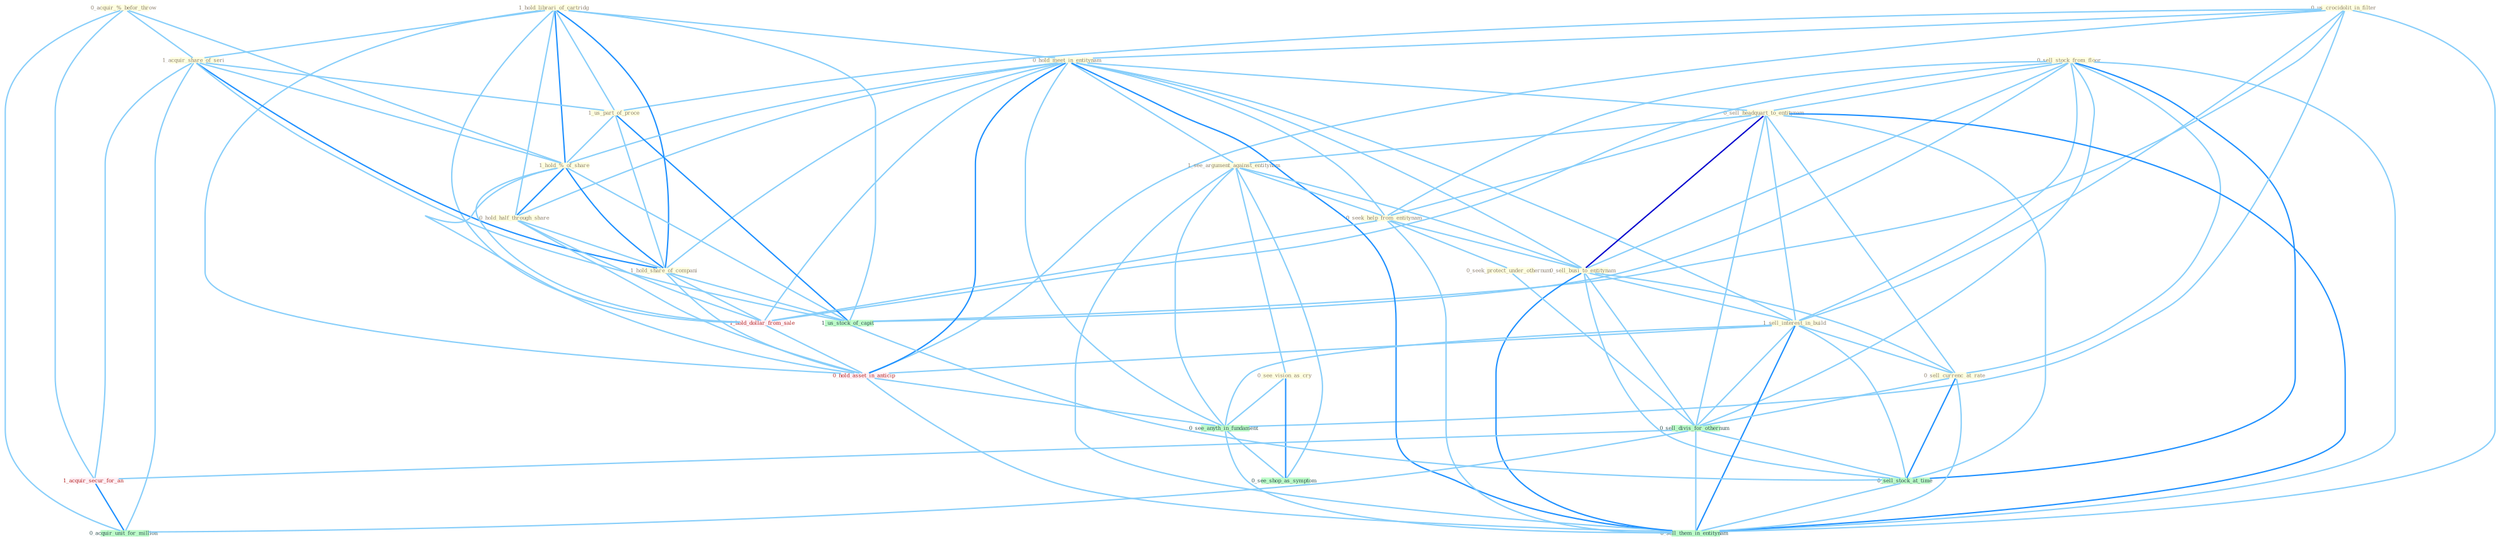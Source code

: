 Graph G{ 
    node
    [shape=polygon,style=filled,width=.5,height=.06,color="#BDFCC9",fixedsize=true,fontsize=4,
    fontcolor="#2f4f4f"];
    {node
    [color="#ffffe0", fontcolor="#8b7d6b"] "0_acquir_%_befor_throw " "0_sell_stock_from_floor " "0_us_crocidolit_in_filter " "1_hold_librari_of_cartridg " "1_acquir_share_of_seri " "0_hold_meet_in_entitynam " "0_sell_headquart_to_entitynam " "1_us_part_of_proce " "1_see_argument_against_entitynam " "0_seek_help_from_entitynam " "1_hold_%_of_share " "0_hold_half_through_share " "1_hold_share_of_compani " "0_sell_busi_to_entitynam " "0_see_vision_as_cry " "1_sell_interest_in_build " "0_sell_currenc_at_rate " "0_seek_protect_under_othernum "}
{node [color="#fff0f5", fontcolor="#b22222"] "1_acquir_secur_for_an " "1_hold_dollar_from_sale " "0_hold_asset_in_anticip "}
edge [color="#B0E2FF"];

	"0_acquir_%_befor_throw " -- "1_acquir_share_of_seri " [w="1", color="#87cefa" ];
	"0_acquir_%_befor_throw " -- "1_hold_%_of_share " [w="1", color="#87cefa" ];
	"0_acquir_%_befor_throw " -- "1_acquir_secur_for_an " [w="1", color="#87cefa" ];
	"0_acquir_%_befor_throw " -- "0_acquir_unit_for_million " [w="1", color="#87cefa" ];
	"0_sell_stock_from_floor " -- "0_sell_headquart_to_entitynam " [w="1", color="#87cefa" ];
	"0_sell_stock_from_floor " -- "0_seek_help_from_entitynam " [w="1", color="#87cefa" ];
	"0_sell_stock_from_floor " -- "0_sell_busi_to_entitynam " [w="1", color="#87cefa" ];
	"0_sell_stock_from_floor " -- "1_sell_interest_in_build " [w="1", color="#87cefa" ];
	"0_sell_stock_from_floor " -- "0_sell_currenc_at_rate " [w="1", color="#87cefa" ];
	"0_sell_stock_from_floor " -- "0_sell_divis_for_othernum " [w="1", color="#87cefa" ];
	"0_sell_stock_from_floor " -- "1_us_stock_of_capit " [w="1", color="#87cefa" ];
	"0_sell_stock_from_floor " -- "1_hold_dollar_from_sale " [w="1", color="#87cefa" ];
	"0_sell_stock_from_floor " -- "0_sell_stock_at_time " [w="2", color="#1e90ff" , len=0.8];
	"0_sell_stock_from_floor " -- "0_sell_them_in_entitynam " [w="1", color="#87cefa" ];
	"0_us_crocidolit_in_filter " -- "0_hold_meet_in_entitynam " [w="1", color="#87cefa" ];
	"0_us_crocidolit_in_filter " -- "1_us_part_of_proce " [w="1", color="#87cefa" ];
	"0_us_crocidolit_in_filter " -- "1_sell_interest_in_build " [w="1", color="#87cefa" ];
	"0_us_crocidolit_in_filter " -- "1_us_stock_of_capit " [w="1", color="#87cefa" ];
	"0_us_crocidolit_in_filter " -- "0_hold_asset_in_anticip " [w="1", color="#87cefa" ];
	"0_us_crocidolit_in_filter " -- "0_see_anyth_in_fundament " [w="1", color="#87cefa" ];
	"0_us_crocidolit_in_filter " -- "0_sell_them_in_entitynam " [w="1", color="#87cefa" ];
	"1_hold_librari_of_cartridg " -- "1_acquir_share_of_seri " [w="1", color="#87cefa" ];
	"1_hold_librari_of_cartridg " -- "0_hold_meet_in_entitynam " [w="1", color="#87cefa" ];
	"1_hold_librari_of_cartridg " -- "1_us_part_of_proce " [w="1", color="#87cefa" ];
	"1_hold_librari_of_cartridg " -- "1_hold_%_of_share " [w="2", color="#1e90ff" , len=0.8];
	"1_hold_librari_of_cartridg " -- "0_hold_half_through_share " [w="1", color="#87cefa" ];
	"1_hold_librari_of_cartridg " -- "1_hold_share_of_compani " [w="2", color="#1e90ff" , len=0.8];
	"1_hold_librari_of_cartridg " -- "1_us_stock_of_capit " [w="1", color="#87cefa" ];
	"1_hold_librari_of_cartridg " -- "1_hold_dollar_from_sale " [w="1", color="#87cefa" ];
	"1_hold_librari_of_cartridg " -- "0_hold_asset_in_anticip " [w="1", color="#87cefa" ];
	"1_acquir_share_of_seri " -- "1_us_part_of_proce " [w="1", color="#87cefa" ];
	"1_acquir_share_of_seri " -- "1_hold_%_of_share " [w="1", color="#87cefa" ];
	"1_acquir_share_of_seri " -- "1_hold_share_of_compani " [w="2", color="#1e90ff" , len=0.8];
	"1_acquir_share_of_seri " -- "1_acquir_secur_for_an " [w="1", color="#87cefa" ];
	"1_acquir_share_of_seri " -- "1_us_stock_of_capit " [w="1", color="#87cefa" ];
	"1_acquir_share_of_seri " -- "0_acquir_unit_for_million " [w="1", color="#87cefa" ];
	"0_hold_meet_in_entitynam " -- "0_sell_headquart_to_entitynam " [w="1", color="#87cefa" ];
	"0_hold_meet_in_entitynam " -- "1_see_argument_against_entitynam " [w="1", color="#87cefa" ];
	"0_hold_meet_in_entitynam " -- "0_seek_help_from_entitynam " [w="1", color="#87cefa" ];
	"0_hold_meet_in_entitynam " -- "1_hold_%_of_share " [w="1", color="#87cefa" ];
	"0_hold_meet_in_entitynam " -- "0_hold_half_through_share " [w="1", color="#87cefa" ];
	"0_hold_meet_in_entitynam " -- "1_hold_share_of_compani " [w="1", color="#87cefa" ];
	"0_hold_meet_in_entitynam " -- "0_sell_busi_to_entitynam " [w="1", color="#87cefa" ];
	"0_hold_meet_in_entitynam " -- "1_sell_interest_in_build " [w="1", color="#87cefa" ];
	"0_hold_meet_in_entitynam " -- "1_hold_dollar_from_sale " [w="1", color="#87cefa" ];
	"0_hold_meet_in_entitynam " -- "0_hold_asset_in_anticip " [w="2", color="#1e90ff" , len=0.8];
	"0_hold_meet_in_entitynam " -- "0_see_anyth_in_fundament " [w="1", color="#87cefa" ];
	"0_hold_meet_in_entitynam " -- "0_sell_them_in_entitynam " [w="2", color="#1e90ff" , len=0.8];
	"0_sell_headquart_to_entitynam " -- "1_see_argument_against_entitynam " [w="1", color="#87cefa" ];
	"0_sell_headquart_to_entitynam " -- "0_seek_help_from_entitynam " [w="1", color="#87cefa" ];
	"0_sell_headquart_to_entitynam " -- "0_sell_busi_to_entitynam " [w="3", color="#0000cd" , len=0.6];
	"0_sell_headquart_to_entitynam " -- "1_sell_interest_in_build " [w="1", color="#87cefa" ];
	"0_sell_headquart_to_entitynam " -- "0_sell_currenc_at_rate " [w="1", color="#87cefa" ];
	"0_sell_headquart_to_entitynam " -- "0_sell_divis_for_othernum " [w="1", color="#87cefa" ];
	"0_sell_headquart_to_entitynam " -- "0_sell_stock_at_time " [w="1", color="#87cefa" ];
	"0_sell_headquart_to_entitynam " -- "0_sell_them_in_entitynam " [w="2", color="#1e90ff" , len=0.8];
	"1_us_part_of_proce " -- "1_hold_%_of_share " [w="1", color="#87cefa" ];
	"1_us_part_of_proce " -- "1_hold_share_of_compani " [w="1", color="#87cefa" ];
	"1_us_part_of_proce " -- "1_us_stock_of_capit " [w="2", color="#1e90ff" , len=0.8];
	"1_see_argument_against_entitynam " -- "0_seek_help_from_entitynam " [w="1", color="#87cefa" ];
	"1_see_argument_against_entitynam " -- "0_sell_busi_to_entitynam " [w="1", color="#87cefa" ];
	"1_see_argument_against_entitynam " -- "0_see_vision_as_cry " [w="1", color="#87cefa" ];
	"1_see_argument_against_entitynam " -- "0_see_anyth_in_fundament " [w="1", color="#87cefa" ];
	"1_see_argument_against_entitynam " -- "0_see_shop_as_symptom " [w="1", color="#87cefa" ];
	"1_see_argument_against_entitynam " -- "0_sell_them_in_entitynam " [w="1", color="#87cefa" ];
	"0_seek_help_from_entitynam " -- "0_sell_busi_to_entitynam " [w="1", color="#87cefa" ];
	"0_seek_help_from_entitynam " -- "0_seek_protect_under_othernum " [w="1", color="#87cefa" ];
	"0_seek_help_from_entitynam " -- "1_hold_dollar_from_sale " [w="1", color="#87cefa" ];
	"0_seek_help_from_entitynam " -- "0_sell_them_in_entitynam " [w="1", color="#87cefa" ];
	"1_hold_%_of_share " -- "0_hold_half_through_share " [w="2", color="#1e90ff" , len=0.8];
	"1_hold_%_of_share " -- "1_hold_share_of_compani " [w="2", color="#1e90ff" , len=0.8];
	"1_hold_%_of_share " -- "1_us_stock_of_capit " [w="1", color="#87cefa" ];
	"1_hold_%_of_share " -- "1_hold_dollar_from_sale " [w="1", color="#87cefa" ];
	"1_hold_%_of_share " -- "0_hold_asset_in_anticip " [w="1", color="#87cefa" ];
	"0_hold_half_through_share " -- "1_hold_share_of_compani " [w="1", color="#87cefa" ];
	"0_hold_half_through_share " -- "1_hold_dollar_from_sale " [w="1", color="#87cefa" ];
	"0_hold_half_through_share " -- "0_hold_asset_in_anticip " [w="1", color="#87cefa" ];
	"1_hold_share_of_compani " -- "1_us_stock_of_capit " [w="1", color="#87cefa" ];
	"1_hold_share_of_compani " -- "1_hold_dollar_from_sale " [w="1", color="#87cefa" ];
	"1_hold_share_of_compani " -- "0_hold_asset_in_anticip " [w="1", color="#87cefa" ];
	"0_sell_busi_to_entitynam " -- "1_sell_interest_in_build " [w="1", color="#87cefa" ];
	"0_sell_busi_to_entitynam " -- "0_sell_currenc_at_rate " [w="1", color="#87cefa" ];
	"0_sell_busi_to_entitynam " -- "0_sell_divis_for_othernum " [w="1", color="#87cefa" ];
	"0_sell_busi_to_entitynam " -- "0_sell_stock_at_time " [w="1", color="#87cefa" ];
	"0_sell_busi_to_entitynam " -- "0_sell_them_in_entitynam " [w="2", color="#1e90ff" , len=0.8];
	"0_see_vision_as_cry " -- "0_see_anyth_in_fundament " [w="1", color="#87cefa" ];
	"0_see_vision_as_cry " -- "0_see_shop_as_symptom " [w="2", color="#1e90ff" , len=0.8];
	"1_sell_interest_in_build " -- "0_sell_currenc_at_rate " [w="1", color="#87cefa" ];
	"1_sell_interest_in_build " -- "0_sell_divis_for_othernum " [w="1", color="#87cefa" ];
	"1_sell_interest_in_build " -- "0_hold_asset_in_anticip " [w="1", color="#87cefa" ];
	"1_sell_interest_in_build " -- "0_sell_stock_at_time " [w="1", color="#87cefa" ];
	"1_sell_interest_in_build " -- "0_see_anyth_in_fundament " [w="1", color="#87cefa" ];
	"1_sell_interest_in_build " -- "0_sell_them_in_entitynam " [w="2", color="#1e90ff" , len=0.8];
	"0_sell_currenc_at_rate " -- "0_sell_divis_for_othernum " [w="1", color="#87cefa" ];
	"0_sell_currenc_at_rate " -- "0_sell_stock_at_time " [w="2", color="#1e90ff" , len=0.8];
	"0_sell_currenc_at_rate " -- "0_sell_them_in_entitynam " [w="1", color="#87cefa" ];
	"0_seek_protect_under_othernum " -- "0_sell_divis_for_othernum " [w="1", color="#87cefa" ];
	"0_sell_divis_for_othernum " -- "1_acquir_secur_for_an " [w="1", color="#87cefa" ];
	"0_sell_divis_for_othernum " -- "0_sell_stock_at_time " [w="1", color="#87cefa" ];
	"0_sell_divis_for_othernum " -- "0_acquir_unit_for_million " [w="1", color="#87cefa" ];
	"0_sell_divis_for_othernum " -- "0_sell_them_in_entitynam " [w="1", color="#87cefa" ];
	"1_acquir_secur_for_an " -- "0_acquir_unit_for_million " [w="2", color="#1e90ff" , len=0.8];
	"1_us_stock_of_capit " -- "0_sell_stock_at_time " [w="1", color="#87cefa" ];
	"1_hold_dollar_from_sale " -- "0_hold_asset_in_anticip " [w="1", color="#87cefa" ];
	"0_hold_asset_in_anticip " -- "0_see_anyth_in_fundament " [w="1", color="#87cefa" ];
	"0_hold_asset_in_anticip " -- "0_sell_them_in_entitynam " [w="1", color="#87cefa" ];
	"0_sell_stock_at_time " -- "0_sell_them_in_entitynam " [w="1", color="#87cefa" ];
	"0_see_anyth_in_fundament " -- "0_see_shop_as_symptom " [w="1", color="#87cefa" ];
	"0_see_anyth_in_fundament " -- "0_sell_them_in_entitynam " [w="1", color="#87cefa" ];
}